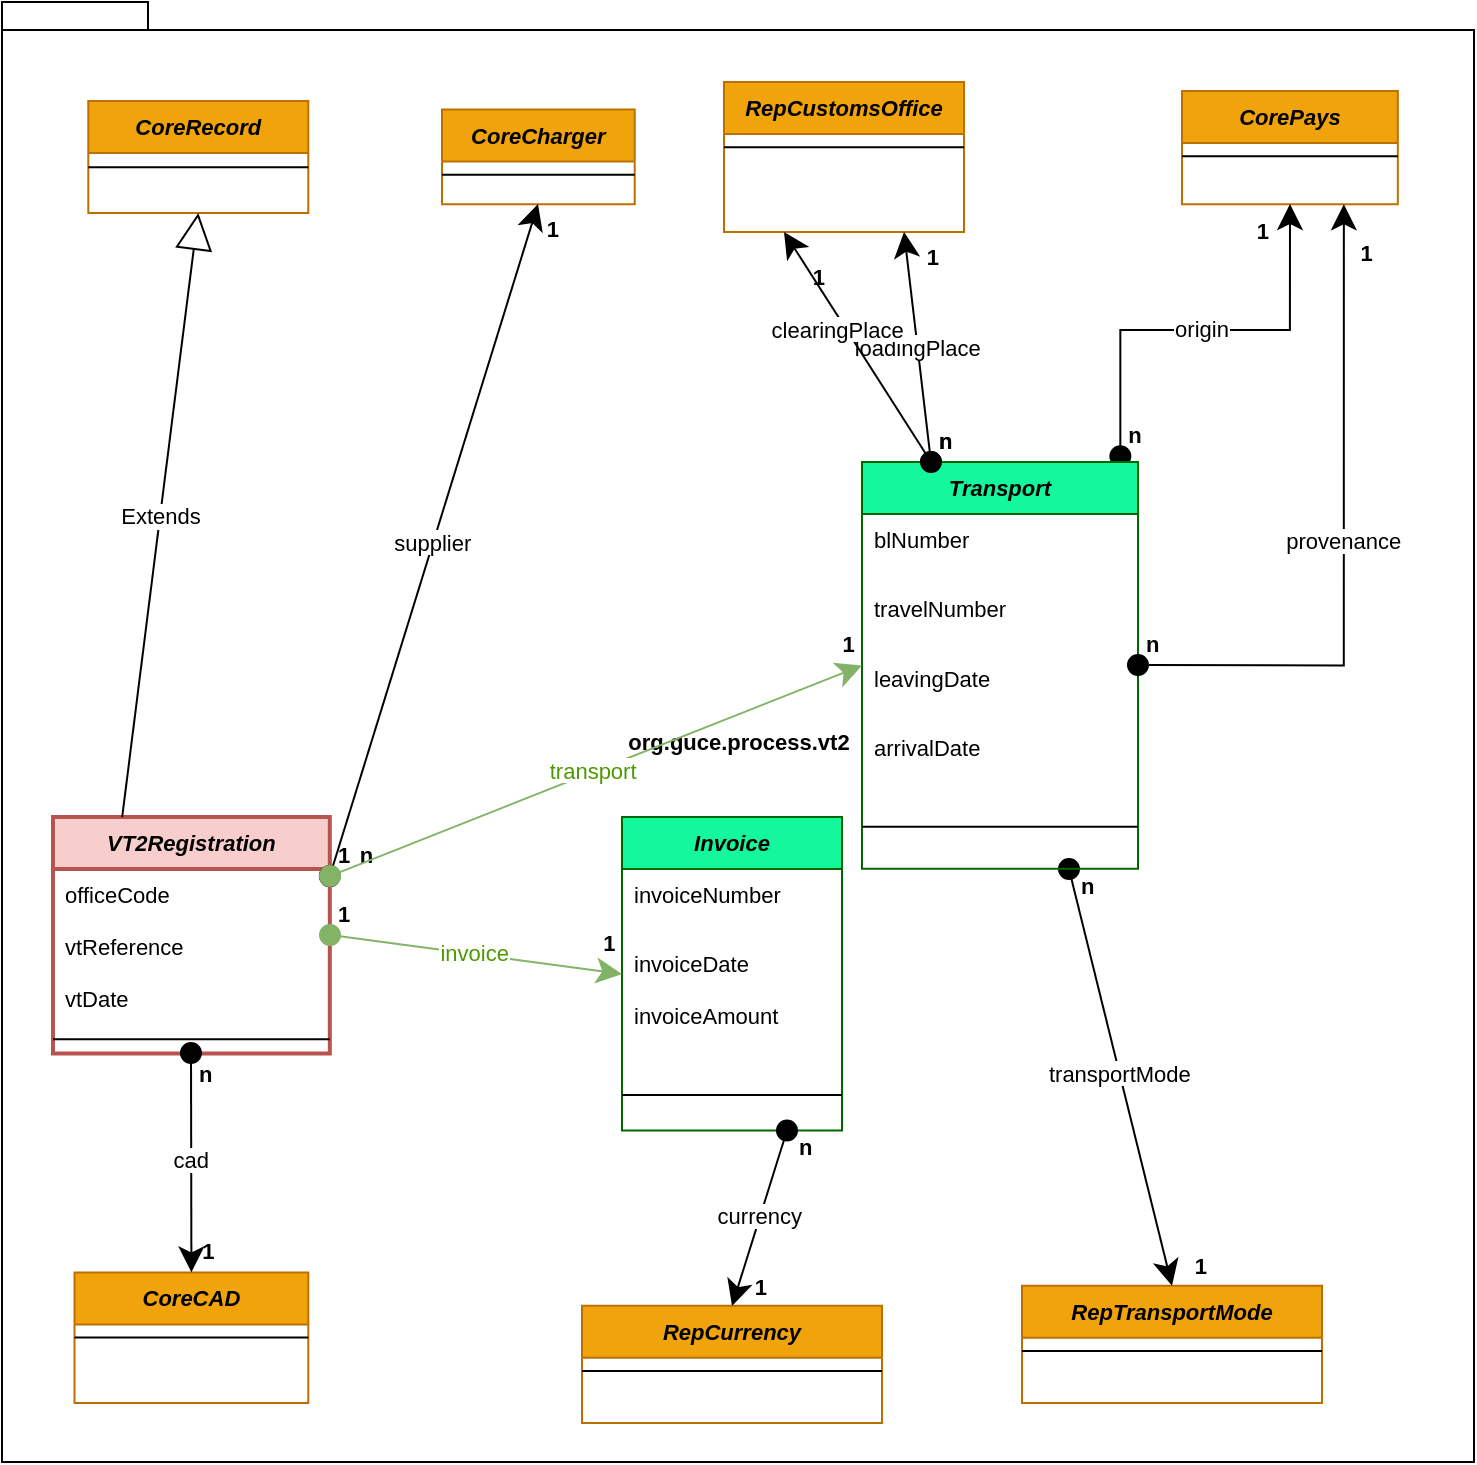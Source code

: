 <mxfile compressed="false" version="14.6.13" type="device">
  <diagram id="dzslenoz5EgcA-fO8ZGD" name="Page-1">
    <mxGraphModel dx="1024" dy="600" grid="1" gridSize="10" guides="1" tooltips="1" connect="1" arrows="1" fold="1" page="1" pageScale="1" pageWidth="827" pageHeight="1169" math="0" shadow="0">
      <root>
        <mxCell id="0" />
        <mxCell id="1" parent="0" />
        <object label="org.guce.process.vt2" element="package" placeholders="1" id="Sb3ObpHVFGHvWsoK8jhT-4">
          <mxCell style="shape=folder;fontStyle=1;spacingTop=10;tabWidth=40;tabHeight=14;tabPosition=left;html=1;container=1;fillColor=none;labelPosition=center;verticalLabelPosition=middle;align=center;verticalAlign=middle;spacingLeft=0;fontSize=11;" parent="1" vertex="1">
            <mxGeometry x="40" y="240" width="736" height="730" as="geometry" />
          </mxCell>
        </object>
        <object label="CoreRecord" element="existingClass" description="" entity="org.guce.core.entities.CoreRecord" xml="" id="Sb3ObpHVFGHvWsoK8jhT-13">
          <mxCell style="swimlane;fontStyle=3;align=center;verticalAlign=top;childLayout=stackLayout;horizontal=1;startSize=26;horizontalStack=0;resizeParent=1;resizeLast=0;collapsible=1;marginBottom=0;rounded=0;shadow=0;strokeWidth=1;fillColor=#f0a30a;strokeColor=#BD7000;container=1;snapToPoint=1;fixDash=1;dropTarget=1;expand=1;treeMoving=1;fontSize=11;fontColor=#000000;" parent="Sb3ObpHVFGHvWsoK8jhT-4" vertex="1">
            <mxGeometry x="43.15" y="49.475" width="110" height="55.973" as="geometry">
              <mxRectangle x="230" y="140" width="160" height="26" as="alternateBounds" />
            </mxGeometry>
          </mxCell>
        </object>
        <mxCell id="Sb3ObpHVFGHvWsoK8jhT-14" value="" style="line;strokeWidth=1;fillColor=none;align=left;verticalAlign=middle;spacingTop=-1;spacingLeft=3;spacingRight=3;rotatable=0;labelPosition=right;points=[];portConstraint=eastwest;fontSize=11;" parent="Sb3ObpHVFGHvWsoK8jhT-13" vertex="1">
          <mxGeometry y="26" width="110" height="14.226" as="geometry" />
        </mxCell>
        <object label="CoreCharger" element="existingClass" description="" entity="org.guce.core.entities.CoreCharger" xml="" id="Sb3ObpHVFGHvWsoK8jhT-16">
          <mxCell style="swimlane;fontStyle=3;align=center;verticalAlign=top;childLayout=stackLayout;horizontal=1;startSize=26;horizontalStack=0;resizeParent=1;resizeLast=0;collapsible=1;marginBottom=0;rounded=0;shadow=0;strokeWidth=1;fillColor=#f0a30a;strokeColor=#BD7000;container=1;snapToPoint=1;fixDash=1;dropTarget=1;expand=1;treeMoving=1;fontSize=11;fontColor=#000000;" parent="Sb3ObpHVFGHvWsoK8jhT-4" vertex="1">
            <mxGeometry x="220" y="53.765" width="96.36" height="47.403" as="geometry">
              <mxRectangle x="230" y="140" width="160" height="26" as="alternateBounds" />
            </mxGeometry>
          </mxCell>
        </object>
        <mxCell id="Sb3ObpHVFGHvWsoK8jhT-17" value="" style="line;strokeWidth=1;fillColor=none;align=left;verticalAlign=middle;spacingTop=-1;spacingLeft=3;spacingRight=3;rotatable=0;labelPosition=right;points=[];portConstraint=eastwest;fontSize=11;" parent="Sb3ObpHVFGHvWsoK8jhT-16" vertex="1">
          <mxGeometry y="26" width="96.36" height="13.21" as="geometry" />
        </mxCell>
        <object label="CoreCAD" element="existingClass" description="" entity="org.guce.core.entities.CoreCAD" xml="" id="Sb3ObpHVFGHvWsoK8jhT-18">
          <mxCell style="swimlane;fontStyle=3;align=center;verticalAlign=top;childLayout=stackLayout;horizontal=1;startSize=26;horizontalStack=0;resizeParent=1;resizeLast=0;collapsible=1;marginBottom=0;rounded=0;shadow=0;strokeWidth=1;fillColor=#f0a30a;strokeColor=#BD7000;container=1;snapToPoint=1;fixDash=1;dropTarget=1;expand=1;treeMoving=1;fontSize=11;fontColor=#000000;" parent="Sb3ObpHVFGHvWsoK8jhT-4" vertex="1">
            <mxGeometry x="36.25" y="635.192" width="116.9" height="65.288" as="geometry">
              <mxRectangle x="230" y="140" width="160" height="26" as="alternateBounds" />
            </mxGeometry>
          </mxCell>
        </object>
        <mxCell id="Sb3ObpHVFGHvWsoK8jhT-19" value="" style="line;strokeWidth=1;fillColor=none;align=left;verticalAlign=middle;spacingTop=-1;spacingLeft=3;spacingRight=3;rotatable=0;labelPosition=right;points=[];portConstraint=eastwest;fontSize=11;" parent="Sb3ObpHVFGHvWsoK8jhT-18" vertex="1">
          <mxGeometry y="26" width="116.9" height="13.21" as="geometry" />
        </mxCell>
        <object label="CorePays" element="existingClass" description="" entity="org.guce.rep.entities.CorePays" xml="" id="Sb3ObpHVFGHvWsoK8jhT-21">
          <mxCell style="swimlane;fontStyle=3;align=center;verticalAlign=top;childLayout=stackLayout;horizontal=1;startSize=26;horizontalStack=0;resizeParent=1;resizeLast=0;collapsible=1;marginBottom=0;rounded=0;shadow=0;strokeWidth=1;fillColor=#f0a30a;strokeColor=#BD7000;container=1;snapToPoint=1;fixDash=1;dropTarget=1;expand=1;treeMoving=1;fontSize=11;fontColor=#000000;" parent="Sb3ObpHVFGHvWsoK8jhT-4" vertex="1">
            <mxGeometry x="590" y="44.54" width="107.91" height="56.627" as="geometry">
              <mxRectangle x="230" y="140" width="160" height="26" as="alternateBounds" />
            </mxGeometry>
          </mxCell>
        </object>
        <mxCell id="Sb3ObpHVFGHvWsoK8jhT-22" value="" style="line;strokeWidth=1;fillColor=none;align=left;verticalAlign=middle;spacingTop=-1;spacingLeft=3;spacingRight=3;rotatable=0;labelPosition=right;points=[];portConstraint=eastwest;fontSize=11;" parent="Sb3ObpHVFGHvWsoK8jhT-21" vertex="1">
          <mxGeometry y="26" width="107.91" height="13.21" as="geometry" />
        </mxCell>
        <object label="RepCustomsOffice" element="existingClass" description="" entity="org.guce.rep.entities.RepCustomsOffice" xml="" id="Sb3ObpHVFGHvWsoK8jhT-93">
          <mxCell style="swimlane;fontStyle=3;align=center;verticalAlign=top;childLayout=stackLayout;horizontal=1;startSize=26;horizontalStack=0;resizeParent=1;resizeLast=0;collapsible=1;marginBottom=0;rounded=0;shadow=0;strokeWidth=1;fillColor=#f0a30a;strokeColor=#BD7000;container=1;snapToPoint=1;fixDash=1;dropTarget=1;expand=1;treeMoving=1;fontSize=11;fontColor=#000000;" parent="Sb3ObpHVFGHvWsoK8jhT-4" vertex="1">
            <mxGeometry x="361.0" y="39.997" width="120" height="74.944" as="geometry">
              <mxRectangle x="230" y="140" width="160" height="26" as="alternateBounds" />
            </mxGeometry>
          </mxCell>
        </object>
        <mxCell id="Sb3ObpHVFGHvWsoK8jhT-94" value="" style="line;strokeWidth=1;fillColor=none;align=left;verticalAlign=middle;spacingTop=-1;spacingLeft=3;spacingRight=3;rotatable=0;labelPosition=right;points=[];portConstraint=eastwest;fontSize=11;" parent="Sb3ObpHVFGHvWsoK8jhT-93" vertex="1">
          <mxGeometry y="26" width="120" height="13.21" as="geometry" />
        </mxCell>
        <object label="RepTransportMode" element="existingClass" description="" entity="org.guce.rep.entities.RepTransportMode" xml="" id="Sb3ObpHVFGHvWsoK8jhT-101">
          <mxCell style="swimlane;fontStyle=3;align=center;verticalAlign=top;childLayout=stackLayout;horizontal=1;startSize=26;horizontalStack=0;resizeParent=1;resizeLast=0;collapsible=1;marginBottom=0;rounded=0;shadow=0;strokeWidth=1;fillColor=#f0a30a;strokeColor=#BD7000;container=1;snapToPoint=1;fixDash=1;dropTarget=1;expand=1;treeMoving=1;fontSize=11;fontColor=#000000;" parent="Sb3ObpHVFGHvWsoK8jhT-4" vertex="1">
            <mxGeometry x="510" y="641.869" width="150" height="58.61" as="geometry">
              <mxRectangle x="230" y="140" width="160" height="26" as="alternateBounds" />
            </mxGeometry>
          </mxCell>
        </object>
        <mxCell id="Sb3ObpHVFGHvWsoK8jhT-102" value="" style="line;strokeWidth=1;fillColor=none;align=left;verticalAlign=middle;spacingTop=-1;spacingLeft=3;spacingRight=3;rotatable=0;labelPosition=right;points=[];portConstraint=eastwest;fontSize=11;" parent="Sb3ObpHVFGHvWsoK8jhT-101" vertex="1">
          <mxGeometry y="26" width="150" height="13.21" as="geometry" />
        </mxCell>
        <object label="VT2Registration" element="class" table_name="VT2_MINEPDED_REGISTRATION" package_name="" xml_element="CONTENT" json_element="" description="" code="VT2" has_containers="false" columns="Supplier:supplier.chargername,loadingPlaceLabel:transport.loadingPlace.custOffLibelle" referenceField="vtReference" afterFields="vtDate,vtReference" author="NGC" process_description="Visa technique MINEPDED" attachments_types="BL:Connaissement,FACTURE:Facture" charger_xml_name="CLIENT" requestCode="01" responseCICode="11" ciCode="02" validationCode="04" modicationRequestCode="09" modificationCode="10" rejectCode="03" invoice.activity="false" partner.code="MINEPDED" process_descriptionEn="Technical Visa MINEPDED" goods.type="CT" payment.activity="true" id="Sb3ObpHVFGHvWsoK8jhT-5">
          <mxCell style="swimlane;fontStyle=3;align=center;verticalAlign=top;childLayout=stackLayout;horizontal=1;startSize=26;horizontalStack=0;resizeParent=1;resizeLast=0;collapsible=1;marginBottom=0;rounded=0;shadow=0;strokeWidth=2;fillColor=#f8cecc;strokeColor=#b85450;container=1;snapToPoint=1;fixDash=1;dropTarget=1;expand=1;treeMoving=1;fontSize=11;perimeterSpacing=0;swimlaneLine=1;sketch=0;" parent="Sb3ObpHVFGHvWsoK8jhT-4" vertex="1">
            <mxGeometry x="25.49" y="407.5" width="138.42" height="118.226" as="geometry">
              <mxRectangle x="65.996" y="230.005" width="160" height="26" as="alternateBounds" />
            </mxGeometry>
          </mxCell>
        </object>
        <object label="officeCode" type="string" element="field" label_name="Bureau" column_name="OFFICE_CODE" max_size="35" min_size="" options="BC-SNP:Yaoundé" optionsClass="" nullable="" unique="" xml_element="CODE_BUREAU" sequence="1" label_nameEn="Office" id="H-aZSpLhL-oLSM1OxbNI-8">
          <mxCell style="text;strokeColor=none;fillColor=none;align=left;verticalAlign=top;spacingLeft=4;spacingRight=4;overflow=hidden;rotatable=0;points=[[0,0.5],[1,0.5]];portConstraint=eastwest;connectable=0;allowArrows=0;autosize=0;resizable=0;shadow=0;sketch=0;fontSize=11;" parent="Sb3ObpHVFGHvWsoK8jhT-5" vertex="1">
            <mxGeometry y="26" width="138.42" height="26" as="geometry" />
          </mxCell>
        </object>
        <object label="vtReference" type="string" element="field" label_name="N° Visa Technique" column_name="REFERENCE_VT" max_size="35" min_size="" options="" optionsClass="" nullable="" unique="" xml_element="NUMERO_VT_MINEPDED" sequence="3" label_nameEn="Technical Visa Number" id="H-aZSpLhL-oLSM1OxbNI-9">
          <mxCell style="text;strokeColor=none;fillColor=none;align=left;verticalAlign=top;spacingLeft=4;spacingRight=4;overflow=hidden;rotatable=0;points=[[0,0.5],[1,0.5]];portConstraint=eastwest;connectable=0;allowArrows=0;autosize=0;resizable=0;shadow=0;sketch=0;fontSize=11;" parent="Sb3ObpHVFGHvWsoK8jhT-5" vertex="1">
            <mxGeometry y="52" width="138.42" height="26" as="geometry" />
          </mxCell>
        </object>
        <object label="vtDate" type="date" element="field" label_name="Date visa technique" column_name="VT_DATE" max_size="" min_size="" options="" optionsClass="" nullable="" unique="" xml_element="DATE_VT_MINEPDED" sequence="2" label_nameEn="Technical Visa Date" id="H-aZSpLhL-oLSM1OxbNI-11">
          <mxCell style="text;strokeColor=none;fillColor=none;align=left;verticalAlign=top;spacingLeft=4;spacingRight=4;overflow=hidden;rotatable=0;points=[[0,0.5],[1,0.5]];portConstraint=eastwest;connectable=0;allowArrows=0;autosize=0;resizable=0;shadow=0;sketch=0;fontSize=11;" parent="Sb3ObpHVFGHvWsoK8jhT-5" vertex="1">
            <mxGeometry y="78" width="138.42" height="26" as="geometry" />
          </mxCell>
        </object>
        <mxCell id="Sb3ObpHVFGHvWsoK8jhT-7" value="" style="line;strokeWidth=1;fillColor=none;align=left;verticalAlign=middle;spacingTop=-1;spacingLeft=3;spacingRight=3;rotatable=0;labelPosition=right;points=[];portConstraint=eastwest;fontSize=11;" parent="Sb3ObpHVFGHvWsoK8jhT-5" vertex="1">
          <mxGeometry y="104" width="138.42" height="14.226" as="geometry" />
        </mxCell>
        <object label="Extends" element="extends" id="Sb3ObpHVFGHvWsoK8jhT-15">
          <mxCell style="endArrow=block;endSize=16;endFill=0;html=1;sourcePerimeterSpacing=-4;strokeWidth=1;fontSize=11;align=center;snapToPoint=1;fixDash=1;entryX=0.5;entryY=1;entryDx=0;entryDy=0;exitX=0.25;exitY=0;exitDx=0;exitDy=0;" parent="Sb3ObpHVFGHvWsoK8jhT-4" source="Sb3ObpHVFGHvWsoK8jhT-5" target="Sb3ObpHVFGHvWsoK8jhT-13" edge="1">
            <mxGeometry width="160" relative="1" as="geometry">
              <mxPoint x="125.733" y="284.526" as="sourcePoint" />
              <mxPoint x="289.289" y="284.526" as="targetPoint" />
            </mxGeometry>
          </mxCell>
        </object>
        <object label="cad" join_table="" join_column="" inverse_join_column="" mapped_by="" unique="" cascade="" inverse_name="" element="relation" fetch_type="" orphan_removal="" xml_element="TRANSITAIRE" sequence="12" label_nameEn="Clearing Agent" label_name="Transitaire" id="Sb3ObpHVFGHvWsoK8jhT-23">
          <mxCell style="endArrow=classic;shadow=0;strokeWidth=1;rounded=0;endFill=1;elbow=vertical;endSize=10;startSize=10;sourcePerimeterSpacing=0;startArrow=oval;startFill=1;align=center;snapToPoint=1;targetPerimeterSpacing=0;fontSize=11;spacingRight=0;spacingBottom=2;spacing=0;fixDash=1;entryX=0.5;entryY=0;entryDx=0;entryDy=0;" parent="Sb3ObpHVFGHvWsoK8jhT-4" source="Sb3ObpHVFGHvWsoK8jhT-5" target="Sb3ObpHVFGHvWsoK8jhT-18" edge="1">
            <mxGeometry x="-0.012" relative="1" as="geometry">
              <mxPoint x="218.038" y="429.329" as="sourcePoint" />
              <mxPoint x="115" y="594.815" as="targetPoint" />
              <mxPoint as="offset" />
              <Array as="points" />
            </mxGeometry>
          </mxCell>
        </object>
        <object label="n" element="card" id="Sb3ObpHVFGHvWsoK8jhT-24">
          <mxCell style="resizable=0;align=left;verticalAlign=bottom;labelBackgroundColor=none;fontSize=11;fontStyle=1;spacing=4;" parent="Sb3ObpHVFGHvWsoK8jhT-23" connectable="0" vertex="1">
            <mxGeometry x="-1" relative="1" as="geometry">
              <mxPoint y="21" as="offset" />
            </mxGeometry>
          </mxCell>
        </object>
        <object label="1" element="card" id="Sb3ObpHVFGHvWsoK8jhT-25">
          <mxCell style="resizable=0;align=right;verticalAlign=bottom;labelBackgroundColor=none;fontSize=11;fontStyle=1;spacing=4;" parent="Sb3ObpHVFGHvWsoK8jhT-23" connectable="0" vertex="1">
            <mxGeometry x="1" relative="1" as="geometry">
              <mxPoint x="15" as="offset" />
            </mxGeometry>
          </mxCell>
        </object>
        <object label="origin" join_table="" join_column="" inverse_join_column="" mapped_by="" unique="" cascade="" inverse_name="" element="relation" fetch_type="" orphan_removal="" xml_element="PAYS_ORIGINE" sequence="4" label_name="Pays d&#39;origine" label_nameEn="Origin Country" id="Sb3ObpHVFGHvWsoK8jhT-27">
          <mxCell style="endArrow=classic;shadow=0;strokeWidth=1;rounded=0;endFill=1;endSize=10;startSize=10;sourcePerimeterSpacing=0;startArrow=oval;startFill=1;align=center;snapToPoint=1;targetPerimeterSpacing=0;fontSize=11;spacingRight=0;spacingBottom=2;spacing=0;fixDash=1;edgeStyle=elbowEdgeStyle;elbow=vertical;exitX=0.936;exitY=-0.014;exitDx=0;exitDy=0;exitPerimeter=0;" parent="Sb3ObpHVFGHvWsoK8jhT-4" source="vLi7R-2AJWSlNqhlG2X7-10" target="Sb3ObpHVFGHvWsoK8jhT-21" edge="1">
            <mxGeometry x="-0.012" relative="1" as="geometry">
              <mxPoint x="242.702" y="429.604" as="sourcePoint" />
              <mxPoint x="630" y="246.494" as="targetPoint" />
              <mxPoint as="offset" />
            </mxGeometry>
          </mxCell>
        </object>
        <object label="n" element="card" id="Sb3ObpHVFGHvWsoK8jhT-28">
          <mxCell style="resizable=0;align=left;verticalAlign=bottom;labelBackgroundColor=none;fontSize=11;fontStyle=1;spacing=4;" parent="Sb3ObpHVFGHvWsoK8jhT-27" connectable="0" vertex="1">
            <mxGeometry x="-1" relative="1" as="geometry">
              <mxPoint as="offset" />
            </mxGeometry>
          </mxCell>
        </object>
        <object label="1" element="card" id="Sb3ObpHVFGHvWsoK8jhT-29">
          <mxCell style="resizable=0;align=right;verticalAlign=bottom;labelBackgroundColor=none;fontSize=11;fontStyle=1;spacing=4;" parent="Sb3ObpHVFGHvWsoK8jhT-27" connectable="0" vertex="1">
            <mxGeometry x="1" relative="1" as="geometry">
              <mxPoint x="-7" y="24" as="offset" />
            </mxGeometry>
          </mxCell>
        </object>
        <object label="supplier" join_table="" join_column="" inverse_join_column="" mapped_by="" unique="" cascade="" inverse_name="" element="relation" fetch_type="" orphan_removal="" xml_element="FOURNISSEUR" sequence="11" label_name="Fournisseur" label_nameEn="Supplier" id="Sb3ObpHVFGHvWsoK8jhT-31">
          <mxCell style="endArrow=classic;shadow=0;strokeWidth=1;rounded=0;endFill=1;elbow=vertical;endSize=10;startSize=10;sourcePerimeterSpacing=0;startArrow=oval;startFill=1;align=center;snapToPoint=1;targetPerimeterSpacing=0;fontSize=11;spacingRight=0;spacingBottom=2;spacing=0;fixDash=1;exitX=1;exitY=0.25;exitDx=0;exitDy=0;" parent="Sb3ObpHVFGHvWsoK8jhT-4" source="Sb3ObpHVFGHvWsoK8jhT-5" target="Sb3ObpHVFGHvWsoK8jhT-16" edge="1">
            <mxGeometry x="-0.012" relative="1" as="geometry">
              <mxPoint x="193.373" y="346.765" as="sourcePoint" />
              <mxPoint x="430.155" y="280.715" as="targetPoint" />
              <mxPoint as="offset" />
              <Array as="points" />
            </mxGeometry>
          </mxCell>
        </object>
        <object label="n" element="card" id="Sb3ObpHVFGHvWsoK8jhT-32">
          <mxCell style="resizable=0;align=left;verticalAlign=bottom;labelBackgroundColor=none;fontSize=11;fontStyle=1;spacing=4;" parent="Sb3ObpHVFGHvWsoK8jhT-31" connectable="0" vertex="1">
            <mxGeometry x="-1" relative="1" as="geometry">
              <mxPoint x="11" as="offset" />
            </mxGeometry>
          </mxCell>
        </object>
        <object label="1" element="card" id="Sb3ObpHVFGHvWsoK8jhT-33">
          <mxCell style="resizable=0;align=right;verticalAlign=bottom;labelBackgroundColor=none;fontSize=11;fontStyle=1;spacing=4;" parent="Sb3ObpHVFGHvWsoK8jhT-31" connectable="0" vertex="1">
            <mxGeometry x="1" relative="1" as="geometry">
              <mxPoint x="14" y="23" as="offset" />
            </mxGeometry>
          </mxCell>
        </object>
        <object label="Invoice" element="embeddable" table_name="" package_name="" xml_element="" json_element="" description="" id="Sb3ObpHVFGHvWsoK8jhT-43">
          <mxCell style="swimlane;fontStyle=3;align=center;verticalAlign=top;childLayout=stackLayout;horizontal=1;startSize=26;horizontalStack=0;resizeParent=1;resizeLast=0;collapsible=1;marginBottom=0;rounded=0;shadow=0;strokeWidth=1;container=1;snapToPoint=1;fixDash=1;dropTarget=1;expand=1;treeMoving=1;fillColor=#14F89D;strokeColor=#006600;fontSize=11;" parent="Sb3ObpHVFGHvWsoK8jhT-4" vertex="1">
            <mxGeometry x="310" y="407.504" width="110" height="156.705" as="geometry">
              <mxRectangle x="230" y="140" width="160" height="26" as="alternateBounds" />
            </mxGeometry>
          </mxCell>
        </object>
        <object label="invoiceNumber" type="string" element="field" label_name="N°FACTURE" column_name="INVOICE_NUMBER" max_size="150" min_size="" options="" optionsClass="" nullable="" unique="" xml_element="NUMERO_FACTURE" sequence="1" label_nameEn="Invoice Number" id="Sb3ObpHVFGHvWsoK8jhT-44">
          <mxCell style="text;strokeColor=none;fillColor=none;align=left;verticalAlign=top;spacingLeft=4;spacingRight=4;overflow=hidden;rotatable=0;points=[[0,0.5],[1,0.5]];portConstraint=eastwest;allowArrows=0;resizable=0;connectable=0;fontSize=11;" parent="Sb3ObpHVFGHvWsoK8jhT-43" vertex="1">
            <mxGeometry y="26" width="110" height="34.667" as="geometry" />
          </mxCell>
        </object>
        <object label="invoiceDate" type="date" element="field" label_name="Date Facture" column_name="INVOICE_DATE" max_size="" min_size="" options="" optionsClass="" nullable="" unique="" xml_element="DATE_FACTURE" sequence="2" label_nameEn="Invoice Date" id="Sb3ObpHVFGHvWsoK8jhT-45">
          <mxCell style="text;strokeColor=none;fillColor=none;align=left;verticalAlign=top;spacingLeft=4;spacingRight=4;overflow=hidden;rotatable=0;points=[[0,0.5],[1,0.5]];portConstraint=eastwest;connectable=0;allowArrows=0;autosize=0;resizable=0;fontSize=11;" parent="Sb3ObpHVFGHvWsoK8jhT-43" vertex="1">
            <mxGeometry y="60.667" width="110" height="26" as="geometry" />
          </mxCell>
        </object>
        <object label="invoiceAmount" type="bigdecimal" element="field" label_name="Montant Facture" column_name="INVOICE_AMOUNT" max_size="" min_size="" options="" optionsClass="" nullable="" unique="" xml_element="MONTANT_FACTURE" sequence="3" label_nameEn="Invoice Amount" id="MMoQDWghkzFwq_rW3yn7-1">
          <mxCell style="text;strokeColor=none;fillColor=none;align=left;verticalAlign=top;spacingLeft=4;spacingRight=4;overflow=hidden;rotatable=0;points=[[0,0.5],[1,0.5]];portConstraint=eastwest;allowArrows=0;resizable=0;connectable=0;fontSize=11;" parent="Sb3ObpHVFGHvWsoK8jhT-43" vertex="1">
            <mxGeometry y="86.667" width="110" height="34.667" as="geometry" />
          </mxCell>
        </object>
        <mxCell id="Sb3ObpHVFGHvWsoK8jhT-50" value="" style="line;strokeWidth=1;fillColor=none;align=left;verticalAlign=middle;spacingTop=-1;spacingLeft=3;spacingRight=3;rotatable=0;labelPosition=right;points=[];portConstraint=eastwest;fontSize=11;" parent="Sb3ObpHVFGHvWsoK8jhT-43" vertex="1">
          <mxGeometry y="121.333" width="110" height="35.372" as="geometry" />
        </mxCell>
        <object label="loadingPlace" join_table="" join_column="" inverse_join_column="" mapped_by="" unique="" cascade="" inverse_name="" element="relation" fetch_type="" orphan_removal="" xml_element="LIEU_CHARGEMENT" sequence="7" label_name="Lieu de chargement" label_nameEn="Loading Place" id="Sb3ObpHVFGHvWsoK8jhT-95">
          <mxCell style="endArrow=classic;shadow=0;strokeWidth=1;rounded=0;endFill=1;elbow=vertical;endSize=10;startSize=10;sourcePerimeterSpacing=0;startArrow=oval;startFill=1;align=center;snapToPoint=1;targetPerimeterSpacing=0;fontSize=11;spacingRight=0;spacingBottom=2;spacing=0;fixDash=1;entryX=0.75;entryY=1;entryDx=0;entryDy=0;" parent="Sb3ObpHVFGHvWsoK8jhT-4" source="vLi7R-2AJWSlNqhlG2X7-10" target="Sb3ObpHVFGHvWsoK8jhT-93" edge="1">
            <mxGeometry x="-0.012" relative="1" as="geometry">
              <mxPoint x="588.011" y="528.68" as="sourcePoint" />
              <mxPoint x="824.794" y="528.405" as="targetPoint" />
              <mxPoint as="offset" />
            </mxGeometry>
          </mxCell>
        </object>
        <object label="n" element="card" id="Sb3ObpHVFGHvWsoK8jhT-96">
          <mxCell style="resizable=0;align=left;verticalAlign=bottom;labelBackgroundColor=none;fontSize=11;fontStyle=1;spacing=4;" parent="Sb3ObpHVFGHvWsoK8jhT-95" connectable="0" vertex="1">
            <mxGeometry x="-1" relative="1" as="geometry">
              <mxPoint as="offset" />
            </mxGeometry>
          </mxCell>
        </object>
        <object label="1" element="card" id="Sb3ObpHVFGHvWsoK8jhT-97">
          <mxCell style="resizable=0;align=right;verticalAlign=bottom;labelBackgroundColor=none;fontSize=11;fontStyle=1;spacing=4;" parent="Sb3ObpHVFGHvWsoK8jhT-95" connectable="0" vertex="1">
            <mxGeometry x="1" relative="1" as="geometry">
              <mxPoint x="21" y="23" as="offset" />
            </mxGeometry>
          </mxCell>
        </object>
        <object label="transportMode" join_table="" join_column="" inverse_join_column="" mapped_by="" unique="" cascade="" inverse_name="" element="relation" fetch_type="" orphan_removal="" xml_element="MODE_TRANSPORT" sequence="8" label_name="Mode de transport" label_nameEn="Transport Mode" id="Sb3ObpHVFGHvWsoK8jhT-103">
          <mxCell style="endArrow=classic;shadow=0;strokeWidth=1;rounded=0;endFill=1;elbow=vertical;endSize=10;startSize=10;sourcePerimeterSpacing=0;startArrow=oval;startFill=1;align=center;snapToPoint=1;targetPerimeterSpacing=0;fontSize=11;spacingRight=0;spacingBottom=2;spacing=0;fixDash=1;entryX=0.5;entryY=0;entryDx=0;entryDy=0;" parent="Sb3ObpHVFGHvWsoK8jhT-4" source="vLi7R-2AJWSlNqhlG2X7-10" target="Sb3ObpHVFGHvWsoK8jhT-101" edge="1">
            <mxGeometry x="-0.012" relative="1" as="geometry">
              <mxPoint x="173.641" y="660.781" as="sourcePoint" />
              <mxPoint x="410.424" y="660.506" as="targetPoint" />
              <mxPoint as="offset" />
              <Array as="points" />
            </mxGeometry>
          </mxCell>
        </object>
        <object label="n" element="card" id="Sb3ObpHVFGHvWsoK8jhT-104">
          <mxCell style="resizable=0;align=left;verticalAlign=bottom;labelBackgroundColor=none;fontSize=11;fontStyle=1;spacing=4;" parent="Sb3ObpHVFGHvWsoK8jhT-103" connectable="0" vertex="1">
            <mxGeometry x="-1" relative="1" as="geometry">
              <mxPoint x="2" y="19" as="offset" />
            </mxGeometry>
          </mxCell>
        </object>
        <object label="1" element="card" id="Sb3ObpHVFGHvWsoK8jhT-105">
          <mxCell style="resizable=0;align=right;verticalAlign=bottom;labelBackgroundColor=none;fontSize=11;fontStyle=1;spacing=4;" parent="Sb3ObpHVFGHvWsoK8jhT-103" connectable="0" vertex="1">
            <mxGeometry x="1" relative="1" as="geometry">
              <mxPoint x="21" y="1" as="offset" />
            </mxGeometry>
          </mxCell>
        </object>
        <object label="Transport" element="embeddable" table_name="" package_name="" xml_element="" json_element="" description="" id="vLi7R-2AJWSlNqhlG2X7-10">
          <mxCell style="swimlane;fontStyle=3;align=center;verticalAlign=top;childLayout=stackLayout;horizontal=1;startSize=26;horizontalStack=0;resizeParent=1;resizeLast=0;collapsible=1;marginBottom=0;rounded=0;shadow=0;strokeWidth=1;container=1;snapToPoint=1;fixDash=1;dropTarget=1;expand=1;treeMoving=1;fillColor=#14F89D;strokeColor=#006600;fontSize=11;" parent="Sb3ObpHVFGHvWsoK8jhT-4" vertex="1">
            <mxGeometry x="430" y="230" width="138" height="203.42" as="geometry">
              <mxRectangle x="230" y="140" width="160" height="26" as="alternateBounds" />
            </mxGeometry>
          </mxCell>
        </object>
        <object label="blNumber" type="string" element="field" label_name="N°BL/LTA" column_name="BL_NUMBER" max_size="150" min_size="" options="" optionsClass="" nullable="" unique="" xml_element="NUMERO_BL" sequence="1" label_nameEn="BL/LT Number" id="MMoQDWghkzFwq_rW3yn7-7">
          <mxCell style="text;strokeColor=none;fillColor=none;align=left;verticalAlign=top;spacingLeft=4;spacingRight=4;overflow=hidden;rotatable=0;points=[[0,0.5],[1,0.5]];portConstraint=eastwest;allowArrows=0;resizable=0;connectable=0;fontSize=11;" parent="vLi7R-2AJWSlNqhlG2X7-10" vertex="1">
            <mxGeometry y="26" width="138" height="34.667" as="geometry" />
          </mxCell>
        </object>
        <object label="travelNumber" type="string" element="field" label_name="N°Voyage" column_name="TRAVEL_NUMBER" max_size="150" min_size="" options="" optionsClass="" nullable="" unique="" xml_element="NUMERO_VOYAGE" sequence="2" label_nameEn="Travel Number" id="MMoQDWghkzFwq_rW3yn7-8">
          <mxCell style="text;strokeColor=none;fillColor=none;align=left;verticalAlign=top;spacingLeft=4;spacingRight=4;overflow=hidden;rotatable=0;points=[[0,0.5],[1,0.5]];portConstraint=eastwest;allowArrows=0;resizable=0;connectable=0;fontSize=11;" parent="vLi7R-2AJWSlNqhlG2X7-10" vertex="1">
            <mxGeometry y="60.667" width="138" height="34.667" as="geometry" />
          </mxCell>
        </object>
        <object label="leavingDate" type="date" element="field" label_name="Date de Départ" column_name="LEAVING_DATE" max_size="" min_size="" options="" optionsClass="" nullable="" unique="" xml_element="DATE_DEPART" sequence="5" label_nameEn="Leaving Date" id="MMoQDWghkzFwq_rW3yn7-9">
          <mxCell style="text;strokeColor=none;fillColor=none;align=left;verticalAlign=top;spacingLeft=4;spacingRight=4;overflow=hidden;rotatable=0;points=[[0,0.5],[1,0.5]];portConstraint=eastwest;allowArrows=0;resizable=0;connectable=0;fontSize=11;" parent="vLi7R-2AJWSlNqhlG2X7-10" vertex="1">
            <mxGeometry y="95.333" width="138" height="34.667" as="geometry" />
          </mxCell>
        </object>
        <object label="arrivalDate" type="date" element="field" label_name="Date d&#39;arrivée" column_name="ARRIVAL_DATE" max_size="" min_size="" options="" optionsClass="" nullable="" unique="" xml_element="DATE_ARRIVEE" sequence="6" label_nameEn="Arrival Date" id="MMoQDWghkzFwq_rW3yn7-10">
          <mxCell style="text;strokeColor=none;fillColor=none;align=left;verticalAlign=top;spacingLeft=4;spacingRight=4;overflow=hidden;rotatable=0;points=[[0,0.5],[1,0.5]];portConstraint=eastwest;allowArrows=0;resizable=0;connectable=0;fontSize=11;" parent="vLi7R-2AJWSlNqhlG2X7-10" vertex="1">
            <mxGeometry y="130" width="138" height="34.667" as="geometry" />
          </mxCell>
        </object>
        <mxCell id="vLi7R-2AJWSlNqhlG2X7-15" value="" style="line;strokeWidth=1;fillColor=none;align=left;verticalAlign=middle;spacingTop=-1;spacingLeft=3;spacingRight=3;rotatable=0;labelPosition=right;points=[];portConstraint=eastwest;fontSize=11;" parent="vLi7R-2AJWSlNqhlG2X7-10" vertex="1">
          <mxGeometry y="164.667" width="138" height="35.372" as="geometry" />
        </mxCell>
        <object label="transport" join_table="" join_column="" inverse_join_column="" mapped_by="" unique="" cascade="" inverse_name="" element="relation" fetch_type="" orphan_removal="" xml_element="TRANSPORT" sequence="16" label_name="Transport" id="vLi7R-2AJWSlNqhlG2X7-16">
          <mxCell style="endArrow=classic;shadow=0;strokeWidth=1;rounded=0;endFill=1;elbow=vertical;endSize=10;startSize=10;sourcePerimeterSpacing=0;startArrow=oval;startFill=1;align=center;snapToPoint=1;targetPerimeterSpacing=0;fontSize=11;spacingRight=0;spacingBottom=2;spacing=0;fixDash=1;entryX=0;entryY=0.5;entryDx=0;entryDy=0;fontColor=#4D9900;fillColor=#d5e8d4;strokeColor=#82B366;" parent="Sb3ObpHVFGHvWsoK8jhT-4" source="Sb3ObpHVFGHvWsoK8jhT-5" target="vLi7R-2AJWSlNqhlG2X7-10" edge="1">
            <mxGeometry x="-0.012" relative="1" as="geometry">
              <mxPoint x="160" y="455.065" as="sourcePoint" />
              <mxPoint x="620" y="153.59" as="targetPoint" />
              <mxPoint as="offset" />
              <Array as="points" />
            </mxGeometry>
          </mxCell>
        </object>
        <object label="1" element="card" id="vLi7R-2AJWSlNqhlG2X7-17">
          <mxCell style="resizable=0;align=left;verticalAlign=bottom;labelBackgroundColor=none;fontSize=11;fontStyle=1;spacing=4;" parent="vLi7R-2AJWSlNqhlG2X7-16" connectable="0" vertex="1">
            <mxGeometry x="-1" relative="1" as="geometry">
              <mxPoint as="offset" />
            </mxGeometry>
          </mxCell>
        </object>
        <object label="1" element="card" id="vLi7R-2AJWSlNqhlG2X7-18">
          <mxCell style="resizable=0;align=right;verticalAlign=bottom;labelBackgroundColor=none;fontSize=11;fontStyle=1;spacing=4;" parent="vLi7R-2AJWSlNqhlG2X7-16" connectable="0" vertex="1">
            <mxGeometry x="1" relative="1" as="geometry">
              <mxPoint as="offset" />
            </mxGeometry>
          </mxCell>
        </object>
        <object label="invoice" join_table="" join_column="" inverse_join_column="" mapped_by="" unique="" cascade="" inverse_name="" element="relation" fetch_type="" orphan_removal="" xml_element="FACTURE" sequence="15" label_name="Facture" label_nameEn="Invoice" id="vLi7R-2AJWSlNqhlG2X7-19">
          <mxCell style="endArrow=classic;shadow=0;strokeWidth=1;rounded=0;endFill=1;elbow=vertical;endSize=10;startSize=10;sourcePerimeterSpacing=0;startArrow=oval;startFill=1;align=center;snapToPoint=1;targetPerimeterSpacing=0;fontSize=11;spacingRight=0;spacingBottom=2;spacing=0;fixDash=1;fontColor=#4D9900;fillColor=#d5e8d4;strokeColor=#82B366;" parent="Sb3ObpHVFGHvWsoK8jhT-4" source="Sb3ObpHVFGHvWsoK8jhT-5" target="Sb3ObpHVFGHvWsoK8jhT-43" edge="1">
            <mxGeometry x="-0.012" relative="1" as="geometry">
              <mxPoint x="136.745" y="459.411" as="sourcePoint" />
              <mxPoint x="416" y="142.703" as="targetPoint" />
              <mxPoint as="offset" />
              <Array as="points" />
            </mxGeometry>
          </mxCell>
        </object>
        <object label="1" element="card" id="vLi7R-2AJWSlNqhlG2X7-20">
          <mxCell style="resizable=0;align=left;verticalAlign=bottom;labelBackgroundColor=none;fontSize=11;fontStyle=1;spacing=4;" parent="vLi7R-2AJWSlNqhlG2X7-19" connectable="0" vertex="1">
            <mxGeometry x="-1" relative="1" as="geometry">
              <mxPoint as="offset" />
            </mxGeometry>
          </mxCell>
        </object>
        <object label="1" element="card" id="vLi7R-2AJWSlNqhlG2X7-21">
          <mxCell style="resizable=0;align=right;verticalAlign=bottom;labelBackgroundColor=none;fontSize=11;fontStyle=1;spacing=4;" parent="vLi7R-2AJWSlNqhlG2X7-19" connectable="0" vertex="1">
            <mxGeometry x="1" relative="1" as="geometry">
              <mxPoint y="-5" as="offset" />
            </mxGeometry>
          </mxCell>
        </object>
        <object label="provenance" join_table="" join_column="" inverse_join_column="" mapped_by="" unique="" cascade="" inverse_name="" element="relation" fetch_type="" orphan_removal="" xml_element="PAYS_PROVENANCE" sequence="3" label_name="Pays de provenance" label_nameEn="Departure Country" id="vLi7R-2AJWSlNqhlG2X7-25">
          <mxCell style="endArrow=classic;shadow=0;strokeWidth=1;rounded=0;endFill=1;elbow=vertical;endSize=10;startSize=10;sourcePerimeterSpacing=0;startArrow=oval;startFill=1;align=center;snapToPoint=1;targetPerimeterSpacing=0;fontSize=11;spacingRight=0;spacingBottom=2;spacing=0;fixDash=1;entryX=0.75;entryY=1;entryDx=0;entryDy=0;edgeStyle=orthogonalEdgeStyle;" parent="Sb3ObpHVFGHvWsoK8jhT-4" source="vLi7R-2AJWSlNqhlG2X7-10" target="Sb3ObpHVFGHvWsoK8jhT-21" edge="1">
            <mxGeometry x="-0.012" relative="1" as="geometry">
              <mxPoint x="526.059" y="188.028" as="sourcePoint" />
              <mxPoint x="680" y="88.169" as="targetPoint" />
              <mxPoint as="offset" />
            </mxGeometry>
          </mxCell>
        </object>
        <object label="n" element="card" id="vLi7R-2AJWSlNqhlG2X7-26">
          <mxCell style="resizable=0;align=left;verticalAlign=bottom;labelBackgroundColor=none;fontSize=11;fontStyle=1;spacing=4;" parent="vLi7R-2AJWSlNqhlG2X7-25" connectable="0" vertex="1">
            <mxGeometry x="-1" relative="1" as="geometry">
              <mxPoint as="offset" />
            </mxGeometry>
          </mxCell>
        </object>
        <object label="1" element="card" id="vLi7R-2AJWSlNqhlG2X7-27">
          <mxCell style="resizable=0;align=right;verticalAlign=bottom;labelBackgroundColor=none;fontSize=11;fontStyle=1;spacing=4;" parent="vLi7R-2AJWSlNqhlG2X7-25" connectable="0" vertex="1">
            <mxGeometry x="1" relative="1" as="geometry">
              <mxPoint x="18" y="35" as="offset" />
            </mxGeometry>
          </mxCell>
        </object>
        <object label="clearingPlace" join_table="" join_column="" inverse_join_column="" mapped_by="" unique="" cascade="" inverse_name="" element="relation" fetch_type="" orphan_removal="" xml_element="LIEU_DEDOUANEMENT" sequence="9" label_name="Lieu de dédouanement" label_nameEn="Clearing Place" id="vLi7R-2AJWSlNqhlG2X7-33">
          <mxCell style="endArrow=classic;shadow=0;strokeWidth=1;rounded=0;endFill=1;elbow=vertical;endSize=10;startSize=10;sourcePerimeterSpacing=0;startArrow=oval;startFill=1;align=center;snapToPoint=1;targetPerimeterSpacing=0;fontSize=11;spacingRight=0;spacingBottom=2;spacing=0;fixDash=1;entryX=0.25;entryY=1;entryDx=0;entryDy=0;exitX=0.25;exitY=0;exitDx=0;exitDy=0;" parent="Sb3ObpHVFGHvWsoK8jhT-4" source="vLi7R-2AJWSlNqhlG2X7-10" target="Sb3ObpHVFGHvWsoK8jhT-93" edge="1">
            <mxGeometry x="0.182" y="4" relative="1" as="geometry">
              <mxPoint x="490.765" y="188.028" as="sourcePoint" />
              <mxPoint x="520" y="448.336" as="targetPoint" />
              <mxPoint as="offset" />
              <Array as="points" />
            </mxGeometry>
          </mxCell>
        </object>
        <object label="n" element="card" id="vLi7R-2AJWSlNqhlG2X7-34">
          <mxCell style="resizable=0;align=left;verticalAlign=bottom;labelBackgroundColor=none;fontSize=11;fontStyle=1;spacing=4;" parent="vLi7R-2AJWSlNqhlG2X7-33" connectable="0" vertex="1">
            <mxGeometry x="-1" relative="1" as="geometry">
              <mxPoint as="offset" />
            </mxGeometry>
          </mxCell>
        </object>
        <object label="1" element="card" id="vLi7R-2AJWSlNqhlG2X7-35">
          <mxCell style="resizable=0;align=right;verticalAlign=bottom;labelBackgroundColor=none;fontSize=11;fontStyle=1;spacing=4;" parent="vLi7R-2AJWSlNqhlG2X7-33" connectable="0" vertex="1">
            <mxGeometry x="1" relative="1" as="geometry">
              <mxPoint x="24" y="33" as="offset" />
            </mxGeometry>
          </mxCell>
        </object>
        <object label="RepCurrency" element="existingClass" description="" entity="org.guce.rep.entities.RepCurrency" xml="" id="MMoQDWghkzFwq_rW3yn7-2">
          <mxCell style="swimlane;fontStyle=3;align=center;verticalAlign=top;childLayout=stackLayout;horizontal=1;startSize=26;horizontalStack=0;resizeParent=1;resizeLast=0;collapsible=1;marginBottom=0;rounded=0;shadow=0;strokeWidth=1;fillColor=#f0a30a;strokeColor=#BD7000;container=1;snapToPoint=1;fixDash=1;dropTarget=1;expand=1;treeMoving=1;fontSize=11;fontColor=#000000;" parent="Sb3ObpHVFGHvWsoK8jhT-4" vertex="1">
            <mxGeometry x="290" y="651.869" width="150" height="58.61" as="geometry">
              <mxRectangle x="230" y="140" width="160" height="26" as="alternateBounds" />
            </mxGeometry>
          </mxCell>
        </object>
        <mxCell id="MMoQDWghkzFwq_rW3yn7-3" value="" style="line;strokeWidth=1;fillColor=none;align=left;verticalAlign=middle;spacingTop=-1;spacingLeft=3;spacingRight=3;rotatable=0;labelPosition=right;points=[];portConstraint=eastwest;fontSize=11;" parent="MMoQDWghkzFwq_rW3yn7-2" vertex="1">
          <mxGeometry y="26" width="150" height="13.21" as="geometry" />
        </mxCell>
        <object label="currency" join_table="" join_column="" inverse_join_column="" mapped_by="" unique="" cascade="" inverse_name="" element="relation" fetch_type="" orphan_removal="" xml_element="DEVISE_FACTURE" sequence="4" label_nameEn="Invoice Currency" label_name="Devise Facture" id="MMoQDWghkzFwq_rW3yn7-4">
          <mxCell style="endArrow=classic;shadow=0;strokeWidth=1;rounded=0;endFill=1;elbow=vertical;endSize=10;startSize=10;sourcePerimeterSpacing=0;startArrow=oval;startFill=1;align=center;snapToPoint=1;targetPerimeterSpacing=0;fontSize=11;spacingRight=0;spacingBottom=2;spacing=0;fixDash=1;exitX=0.75;exitY=1;exitDx=0;exitDy=0;" parent="Sb3ObpHVFGHvWsoK8jhT-4" source="Sb3ObpHVFGHvWsoK8jhT-43" target="MMoQDWghkzFwq_rW3yn7-2" edge="1">
            <mxGeometry x="-0.012" relative="1" as="geometry">
              <mxPoint x="173.641" y="660.781" as="sourcePoint" />
              <mxPoint x="410.424" y="660.506" as="targetPoint" />
              <mxPoint as="offset" />
              <Array as="points" />
            </mxGeometry>
          </mxCell>
        </object>
        <object label="n" element="card" id="MMoQDWghkzFwq_rW3yn7-5">
          <mxCell style="resizable=0;align=left;verticalAlign=bottom;labelBackgroundColor=none;fontSize=11;fontStyle=1;spacing=4;" parent="MMoQDWghkzFwq_rW3yn7-4" connectable="0" vertex="1">
            <mxGeometry x="-1" relative="1" as="geometry">
              <mxPoint x="2" y="19" as="offset" />
            </mxGeometry>
          </mxCell>
        </object>
        <object label="1" element="card" id="MMoQDWghkzFwq_rW3yn7-6">
          <mxCell style="resizable=0;align=right;verticalAlign=bottom;labelBackgroundColor=none;fontSize=11;fontStyle=1;spacing=4;" parent="MMoQDWghkzFwq_rW3yn7-4" connectable="0" vertex="1">
            <mxGeometry x="1" relative="1" as="geometry">
              <mxPoint x="21" y="1" as="offset" />
            </mxGeometry>
          </mxCell>
        </object>
      </root>
    </mxGraphModel>
  </diagram>
</mxfile>
